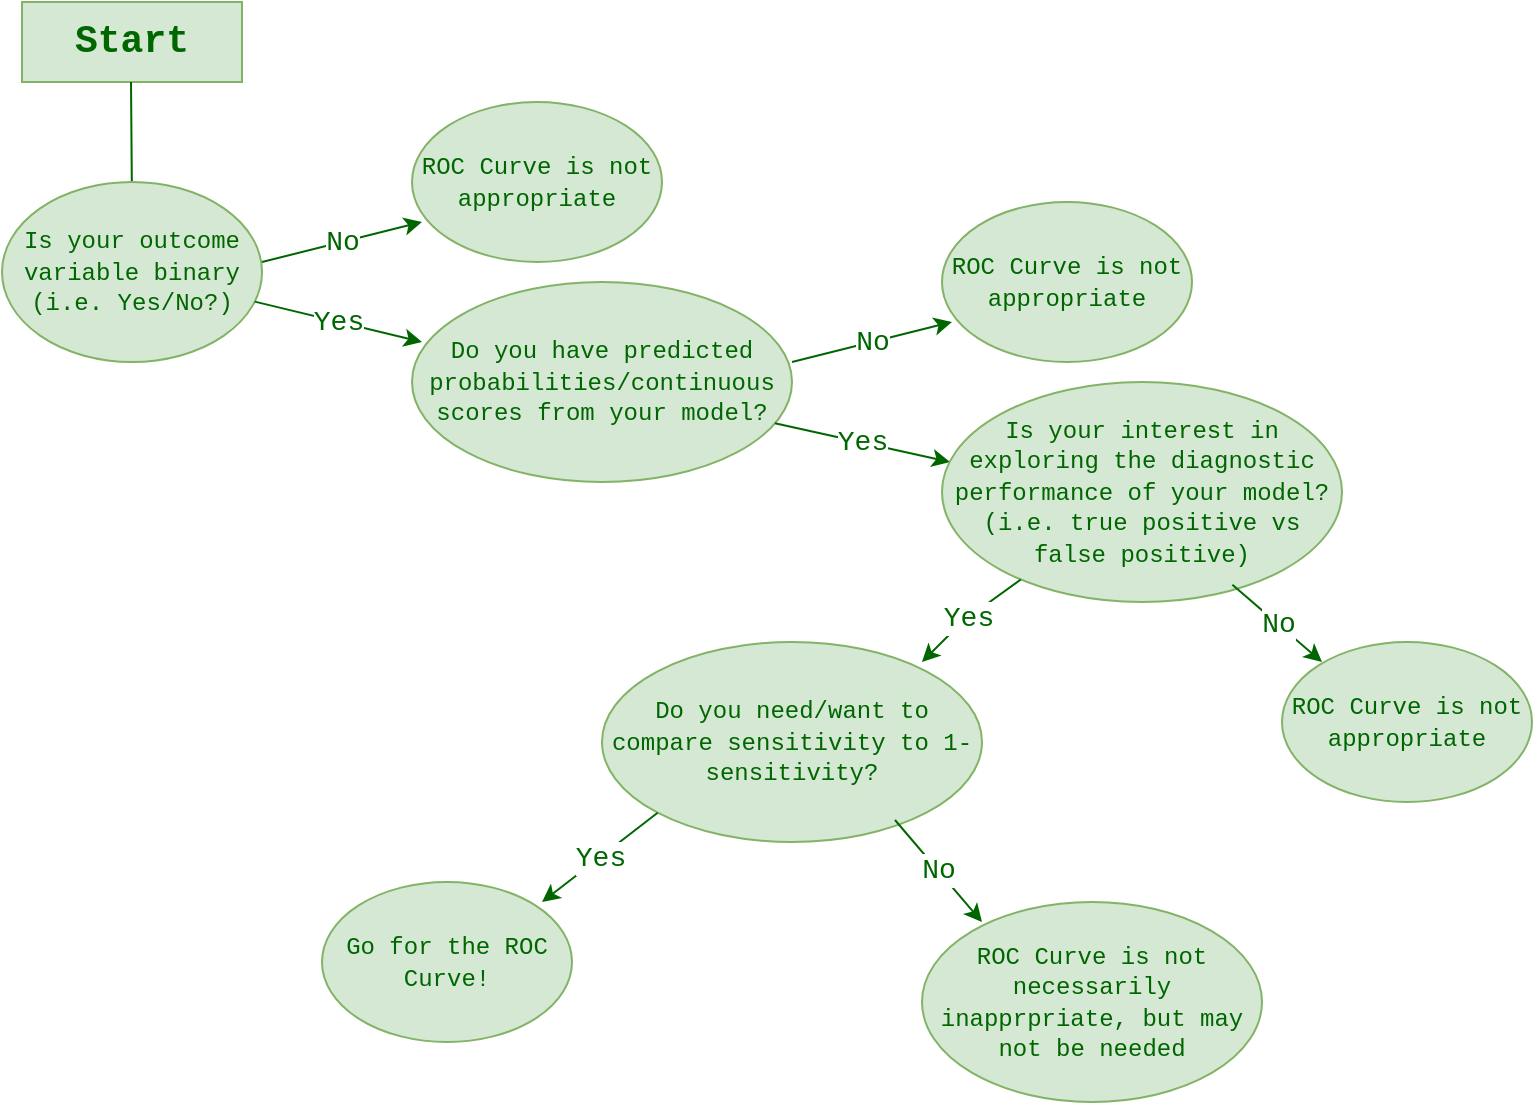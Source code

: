 <mxfile version="26.1.0">
  <diagram name="Page-1" id="bXr_p-ozqRtUT2h60Vj-">
    <mxGraphModel dx="1050" dy="557" grid="1" gridSize="10" guides="1" tooltips="1" connect="1" arrows="1" fold="1" page="1" pageScale="1" pageWidth="850" pageHeight="1100" math="0" shadow="0">
      <root>
        <mxCell id="0" />
        <mxCell id="1" parent="0" />
        <mxCell id="7gy1FGmcqqX0nP2TgmuI-1" value="Start" style="rounded=0;whiteSpace=wrap;html=1;fillColor=#d5e8d4;strokeColor=#82b366;fontStyle=1;fontFamily=Courier New;fontColor=#006600;fontSize=19;labelBorderColor=none;" vertex="1" parent="1">
          <mxGeometry x="40" y="40" width="110" height="40" as="geometry" />
        </mxCell>
        <mxCell id="7gy1FGmcqqX0nP2TgmuI-2" value="" style="endArrow=classic;html=1;rounded=0;fontColor=#006600;strokeColor=#006600;" edge="1" parent="1">
          <mxGeometry width="50" height="50" relative="1" as="geometry">
            <mxPoint x="94.5" y="80" as="sourcePoint" />
            <mxPoint x="95" y="140" as="targetPoint" />
          </mxGeometry>
        </mxCell>
        <mxCell id="7gy1FGmcqqX0nP2TgmuI-4" value="&lt;font face=&quot;Courier New&quot; color=&quot;#006600&quot;&gt;Is your outcome variable binary (i.e. Yes/No?)&lt;/font&gt;" style="ellipse;whiteSpace=wrap;html=1;fillColor=#d5e8d4;strokeColor=#82b366;" vertex="1" parent="1">
          <mxGeometry x="30" y="130" width="130" height="90" as="geometry" />
        </mxCell>
        <mxCell id="7gy1FGmcqqX0nP2TgmuI-7" value="&lt;font face=&quot;Courier New&quot; color=&quot;#006600&quot;&gt;&lt;span style=&quot;font-size: 14px;&quot;&gt;No&lt;/span&gt;&lt;/font&gt;" style="endArrow=classic;html=1;rounded=0;strokeColor=#006600;" edge="1" parent="1">
          <mxGeometry width="50" height="50" relative="1" as="geometry">
            <mxPoint x="160" y="170" as="sourcePoint" />
            <mxPoint x="240" y="150" as="targetPoint" />
          </mxGeometry>
        </mxCell>
        <mxCell id="7gy1FGmcqqX0nP2TgmuI-8" value="&lt;font face=&quot;Courier New&quot; color=&quot;#006600&quot;&gt;&lt;span style=&quot;font-size: 14px;&quot;&gt;Yes&lt;/span&gt;&lt;/font&gt;" style="endArrow=classic;html=1;rounded=0;strokeColor=#006600;" edge="1" parent="1" source="7gy1FGmcqqX0nP2TgmuI-4">
          <mxGeometry width="50" height="50" relative="1" as="geometry">
            <mxPoint x="160" y="190" as="sourcePoint" />
            <mxPoint x="240" y="210" as="targetPoint" />
          </mxGeometry>
        </mxCell>
        <mxCell id="7gy1FGmcqqX0nP2TgmuI-9" value="&lt;font face=&quot;Courier New&quot; color=&quot;#006600&quot;&gt;ROC Curve is not appropriate&lt;/font&gt;" style="ellipse;whiteSpace=wrap;html=1;fillColor=#d5e8d4;strokeColor=#82b366;" vertex="1" parent="1">
          <mxGeometry x="235" y="90" width="125" height="80" as="geometry" />
        </mxCell>
        <mxCell id="7gy1FGmcqqX0nP2TgmuI-10" value="&lt;font face=&quot;Courier New&quot; color=&quot;#006600&quot;&gt;Do you have predicted probabilities/continuous scores from your model?&lt;/font&gt;" style="ellipse;whiteSpace=wrap;html=1;fillColor=#d5e8d4;strokeColor=#82b366;" vertex="1" parent="1">
          <mxGeometry x="235" y="180" width="190" height="100" as="geometry" />
        </mxCell>
        <mxCell id="7gy1FGmcqqX0nP2TgmuI-11" value="&lt;font face=&quot;Courier New&quot; color=&quot;#006600&quot;&gt;&lt;span style=&quot;font-size: 14px;&quot;&gt;Yes&lt;/span&gt;&lt;/font&gt;" style="endArrow=classic;html=1;rounded=0;strokeColor=#006600;exitX=0.955;exitY=0.706;exitDx=0;exitDy=0;exitPerimeter=0;" edge="1" parent="1" source="7gy1FGmcqqX0nP2TgmuI-10">
          <mxGeometry width="50" height="50" relative="1" as="geometry">
            <mxPoint x="420" y="250" as="sourcePoint" />
            <mxPoint x="504" y="270" as="targetPoint" />
          </mxGeometry>
        </mxCell>
        <mxCell id="7gy1FGmcqqX0nP2TgmuI-12" value="&lt;font face=&quot;Courier New&quot; color=&quot;#006600&quot;&gt;&lt;span style=&quot;font-size: 14px;&quot;&gt;No&lt;/span&gt;&lt;/font&gt;" style="endArrow=classic;html=1;rounded=0;strokeColor=#006600;" edge="1" parent="1">
          <mxGeometry width="50" height="50" relative="1" as="geometry">
            <mxPoint x="425" y="220" as="sourcePoint" />
            <mxPoint x="505" y="200" as="targetPoint" />
          </mxGeometry>
        </mxCell>
        <mxCell id="7gy1FGmcqqX0nP2TgmuI-13" value="&lt;font face=&quot;Courier New&quot; color=&quot;#006600&quot;&gt;ROC Curve is not appropriate&lt;/font&gt;" style="ellipse;whiteSpace=wrap;html=1;fillColor=#d5e8d4;strokeColor=#82b366;" vertex="1" parent="1">
          <mxGeometry x="500" y="140" width="125" height="80" as="geometry" />
        </mxCell>
        <mxCell id="7gy1FGmcqqX0nP2TgmuI-14" value="&lt;font face=&quot;Courier New&quot; color=&quot;#006600&quot;&gt;Is your interest in exploring the diagnostic performance of your model? (i.e. true positive vs false positive)&lt;/font&gt;" style="ellipse;whiteSpace=wrap;html=1;fillColor=#d5e8d4;strokeColor=#82b366;" vertex="1" parent="1">
          <mxGeometry x="500" y="230" width="200" height="110" as="geometry" />
        </mxCell>
        <mxCell id="7gy1FGmcqqX0nP2TgmuI-15" value="&lt;font face=&quot;Courier New&quot; color=&quot;#006600&quot;&gt;&lt;span style=&quot;font-size: 14px;&quot;&gt;Yes&lt;/span&gt;&lt;/font&gt;" style="endArrow=classic;html=1;rounded=0;strokeColor=#006600;" edge="1" parent="1" source="7gy1FGmcqqX0nP2TgmuI-14">
          <mxGeometry width="50" height="50" relative="1" as="geometry">
            <mxPoint x="470" y="340" as="sourcePoint" />
            <mxPoint x="490" y="370" as="targetPoint" />
            <Array as="points">
              <mxPoint x="510" y="350" />
            </Array>
          </mxGeometry>
        </mxCell>
        <mxCell id="7gy1FGmcqqX0nP2TgmuI-17" value="&lt;font face=&quot;Courier New&quot; color=&quot;#006600&quot;&gt;&lt;span style=&quot;font-size: 14px;&quot;&gt;No&lt;/span&gt;&lt;/font&gt;" style="endArrow=classic;html=1;rounded=0;strokeColor=#006600;exitX=0.726;exitY=0.922;exitDx=0;exitDy=0;exitPerimeter=0;" edge="1" parent="1" source="7gy1FGmcqqX0nP2TgmuI-14">
          <mxGeometry width="50" height="50" relative="1" as="geometry">
            <mxPoint x="610" y="390" as="sourcePoint" />
            <mxPoint x="690" y="370" as="targetPoint" />
          </mxGeometry>
        </mxCell>
        <mxCell id="7gy1FGmcqqX0nP2TgmuI-18" value="&lt;font face=&quot;Courier New&quot; color=&quot;#006600&quot;&gt;ROC Curve is not appropriate&lt;/font&gt;" style="ellipse;whiteSpace=wrap;html=1;fillColor=#d5e8d4;strokeColor=#82b366;" vertex="1" parent="1">
          <mxGeometry x="670" y="360" width="125" height="80" as="geometry" />
        </mxCell>
        <mxCell id="7gy1FGmcqqX0nP2TgmuI-19" value="&lt;font face=&quot;Courier New&quot; color=&quot;#006600&quot;&gt;Do you need/want to compare sensitivity to 1-sensitivity?&lt;/font&gt;" style="ellipse;whiteSpace=wrap;html=1;fillColor=#d5e8d4;strokeColor=#82b366;" vertex="1" parent="1">
          <mxGeometry x="330" y="360" width="190" height="100" as="geometry" />
        </mxCell>
        <mxCell id="7gy1FGmcqqX0nP2TgmuI-21" value="&lt;font face=&quot;Courier New&quot; color=&quot;#006600&quot;&gt;&lt;span style=&quot;font-size: 14px;&quot;&gt;Yes&lt;/span&gt;&lt;/font&gt;" style="endArrow=classic;html=1;rounded=0;strokeColor=#006600;exitX=0;exitY=1;exitDx=0;exitDy=0;" edge="1" parent="1" source="7gy1FGmcqqX0nP2TgmuI-19">
          <mxGeometry width="50" height="50" relative="1" as="geometry">
            <mxPoint x="253.5" y="450" as="sourcePoint" />
            <mxPoint x="300" y="490" as="targetPoint" />
          </mxGeometry>
        </mxCell>
        <mxCell id="7gy1FGmcqqX0nP2TgmuI-22" value="&lt;font face=&quot;Courier New&quot; color=&quot;#006600&quot;&gt;Go for the ROC Curve!&lt;/font&gt;" style="ellipse;whiteSpace=wrap;html=1;fillColor=#d5e8d4;strokeColor=#82b366;" vertex="1" parent="1">
          <mxGeometry x="190" y="480" width="125" height="80" as="geometry" />
        </mxCell>
        <mxCell id="7gy1FGmcqqX0nP2TgmuI-23" value="&lt;font face=&quot;Courier New&quot; color=&quot;#006600&quot;&gt;&lt;span style=&quot;font-size: 14px;&quot;&gt;No&lt;/span&gt;&lt;/font&gt;" style="endArrow=classic;html=1;rounded=0;strokeColor=#006600;exitX=0.771;exitY=0.89;exitDx=0;exitDy=0;exitPerimeter=0;" edge="1" parent="1" source="7gy1FGmcqqX0nP2TgmuI-19">
          <mxGeometry width="50" height="50" relative="1" as="geometry">
            <mxPoint x="460" y="490" as="sourcePoint" />
            <mxPoint x="520" y="500" as="targetPoint" />
          </mxGeometry>
        </mxCell>
        <mxCell id="7gy1FGmcqqX0nP2TgmuI-25" value="&lt;font face=&quot;Courier New&quot; color=&quot;#006600&quot;&gt;ROC Curve is not necessarily inapprpriate, but may not be needed&lt;/font&gt;" style="ellipse;whiteSpace=wrap;html=1;fillColor=#d5e8d4;strokeColor=#82b366;" vertex="1" parent="1">
          <mxGeometry x="490" y="490" width="170" height="100" as="geometry" />
        </mxCell>
      </root>
    </mxGraphModel>
  </diagram>
</mxfile>
